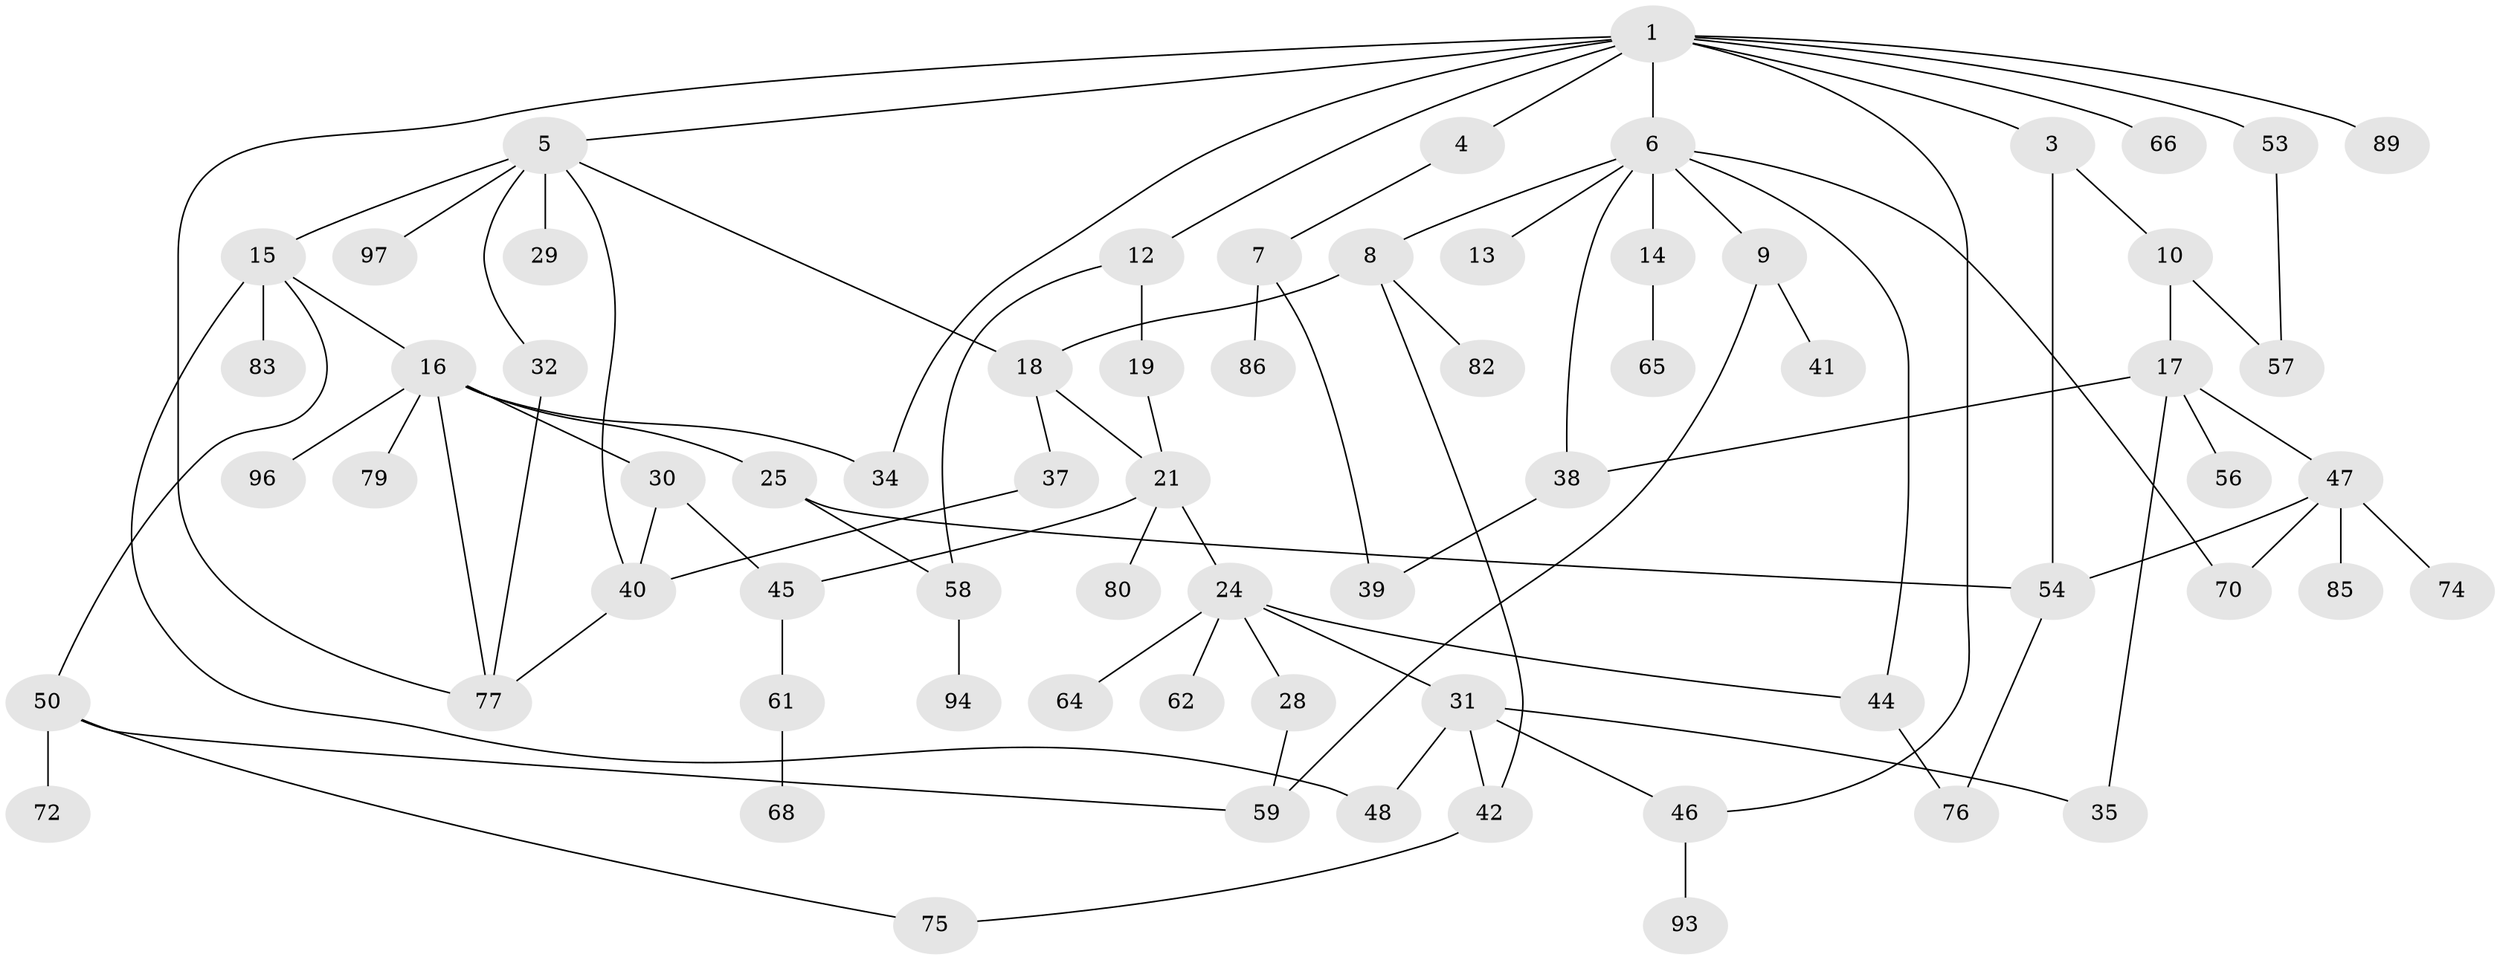 // original degree distribution, {7: 0.02, 6: 0.03, 4: 0.15, 2: 0.3, 5: 0.03, 3: 0.18, 1: 0.29}
// Generated by graph-tools (version 1.1) at 2025/38/02/21/25 10:38:52]
// undirected, 68 vertices, 92 edges
graph export_dot {
graph [start="1"]
  node [color=gray90,style=filled];
  1 [super="+2"];
  3 [super="+98"];
  4;
  5 [super="+27"];
  6 [super="+11"];
  7 [super="+69"];
  8;
  9 [super="+33"];
  10;
  12 [super="+23"];
  13;
  14;
  15 [super="+20"];
  16 [super="+22"];
  17 [super="+26"];
  18 [super="+81"];
  19 [super="+67"];
  21 [super="+43"];
  24 [super="+51"];
  25 [super="+36"];
  28;
  29;
  30;
  31 [super="+63"];
  32;
  34;
  35;
  37;
  38 [super="+71"];
  39;
  40 [super="+52"];
  41;
  42 [super="+90"];
  44 [super="+84"];
  45 [super="+49"];
  46 [super="+87"];
  47 [super="+55"];
  48;
  50 [super="+99"];
  53;
  54 [super="+95"];
  56 [super="+60"];
  57 [super="+73"];
  58 [super="+91"];
  59;
  61;
  62;
  64;
  65;
  66;
  68 [super="+100"];
  70 [super="+88"];
  72;
  74;
  75 [super="+78"];
  76;
  77 [super="+92"];
  79;
  80;
  82;
  83;
  85;
  86;
  89;
  93;
  94;
  96;
  97;
  1 -- 3;
  1 -- 4;
  1 -- 6;
  1 -- 53;
  1 -- 77;
  1 -- 34;
  1 -- 66;
  1 -- 5;
  1 -- 89;
  1 -- 12;
  1 -- 46;
  3 -- 10;
  3 -- 54;
  4 -- 7;
  5 -- 15;
  5 -- 32;
  5 -- 40;
  5 -- 29;
  5 -- 97;
  5 -- 18;
  6 -- 8;
  6 -- 9;
  6 -- 14;
  6 -- 38;
  6 -- 70;
  6 -- 13;
  6 -- 44;
  7 -- 39;
  7 -- 86;
  8 -- 18;
  8 -- 42;
  8 -- 82;
  9 -- 41;
  9 -- 59;
  10 -- 17;
  10 -- 57;
  12 -- 19;
  12 -- 58;
  14 -- 65;
  15 -- 16;
  15 -- 48;
  15 -- 83;
  15 -- 50;
  16 -- 25;
  16 -- 30;
  16 -- 79;
  16 -- 34;
  16 -- 96;
  16 -- 77;
  17 -- 38;
  17 -- 56;
  17 -- 35;
  17 -- 47;
  18 -- 37;
  18 -- 21;
  19 -- 21;
  21 -- 24;
  21 -- 45;
  21 -- 80;
  24 -- 28;
  24 -- 31;
  24 -- 44;
  24 -- 62 [weight=2];
  24 -- 64;
  25 -- 54;
  25 -- 58;
  28 -- 59;
  30 -- 40;
  30 -- 45;
  31 -- 46;
  31 -- 48;
  31 -- 35;
  31 -- 42;
  32 -- 77;
  37 -- 40;
  38 -- 39;
  40 -- 77;
  42 -- 75;
  44 -- 76;
  45 -- 61;
  46 -- 93;
  47 -- 74;
  47 -- 70;
  47 -- 85;
  47 -- 54;
  50 -- 72;
  50 -- 75;
  50 -- 59;
  53 -- 57;
  54 -- 76;
  58 -- 94;
  61 -- 68;
}
